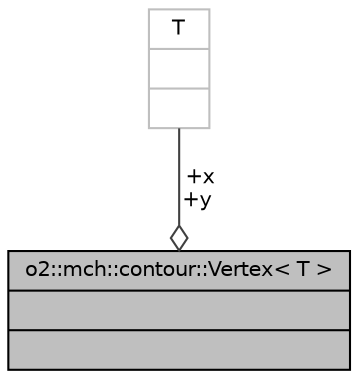 digraph "o2::mch::contour::Vertex&lt; T &gt;"
{
 // INTERACTIVE_SVG=YES
  bgcolor="transparent";
  edge [fontname="Helvetica",fontsize="10",labelfontname="Helvetica",labelfontsize="10"];
  node [fontname="Helvetica",fontsize="10",shape=record];
  Node1 [label="{o2::mch::contour::Vertex\< T \>\n||}",height=0.2,width=0.4,color="black", fillcolor="grey75", style="filled", fontcolor="black"];
  Node2 -> Node1 [color="grey25",fontsize="10",style="solid",label=" +x\n+y" ,arrowhead="odiamond",fontname="Helvetica"];
  Node2 [label="{T\n||}",height=0.2,width=0.4,color="grey75"];
}
